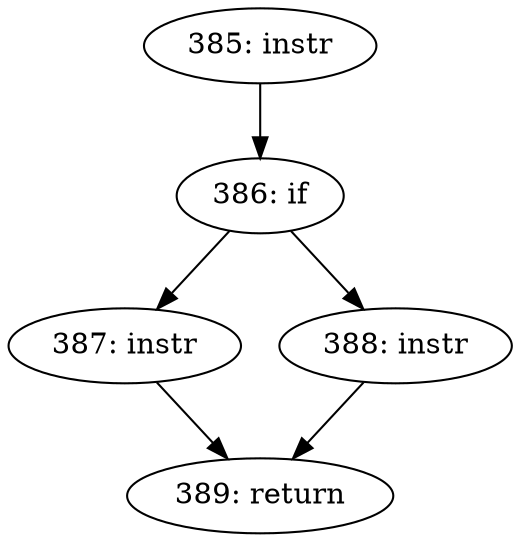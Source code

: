 digraph CFG_tcp_is_reno {
385 [label="385: instr"]
	385 -> 386
386 [label="386: if"]
	386 -> 387
	386 -> 388
387 [label="387: instr"]
	387 -> 389
388 [label="388: instr"]
	388 -> 389
389 [label="389: return"]
	
}
